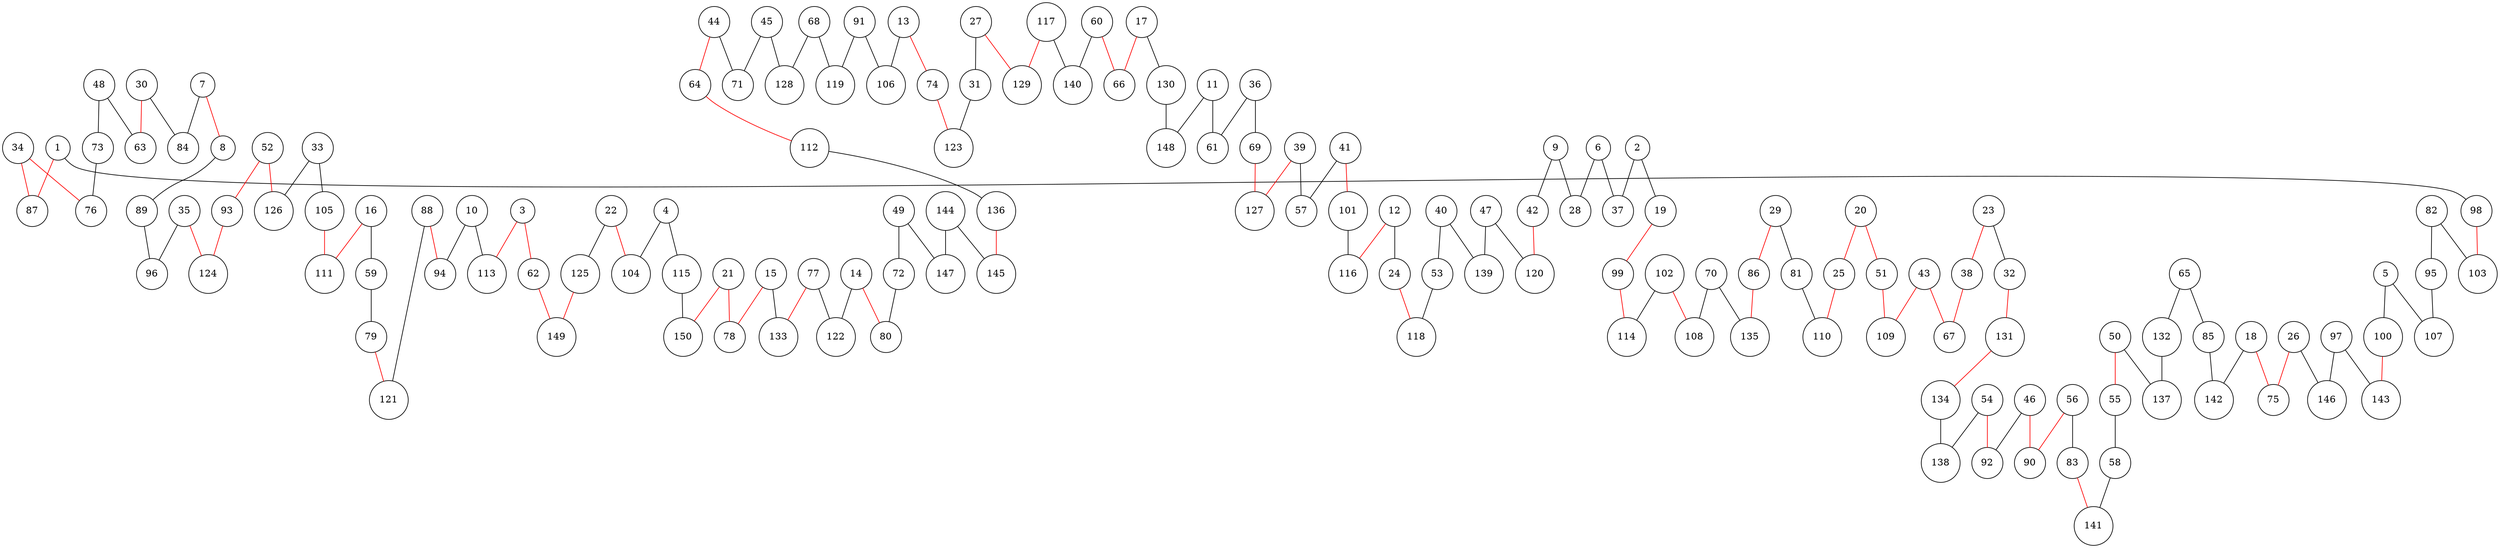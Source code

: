 graph ch150 {
	node [shape=circle fillcolor=white]
	1 [ pos = "1.070403,15.473337!"]
	2 [ pos = "17.502303,14.132669!"]
	3 [ pos = "1.090184,10.096625!"]
	4 [ pos = "1.527918,3.759195!"]
	5 [ pos = "4.090149,18.061076!"]
	6 [ pos = "19.725748,13.395577!"]
	7 [ pos = "3.223497,15.136220!"]
	8 [ pos = "4.045175,14.432919!"]
	9 [ pos = "18.899667,12.749494!"]
	10 [ pos = "2.824434,10.995623!"]
	11 [ pos = "19.938547,5.157585!"]
	12 [ pos = "15.338401,8.211936!"]
	13 [ pos = "5.500969,0.584369!"]
	14 [ pos = "8.084956,6.570059!"]
	15 [ pos = "6.885267,8.048578!"]
	16 [ pos = "7.059753,9.219271!"]
	17 [ pos = "18.576023,1.782125!"]
	18 [ pos = "10.091405,19.063659!"]
	19 [ pos = "18.108887,15.294098!"]
	20 [ pos = "13.960988,12.507889!"]
	21 [ pos = "4.042783,6.530959!"]
	22 [ pos = "0.496421,6.868557!"]
	23 [ pos = "11.366327,6.614630!"]
	24 [ pos = "16.175982,8.073501!"]
	25 [ pos = "13.606060,13.395685!"]
	26 [ pos = "9.218159,15.733723!"]
	27 [ pos = "11.366327,2.137379!"]
	28 [ pos = "19.237331,12.376251!"]
	29 [ pos = "16.331330,15.160349!"]
	30 [ pos = "2.992065,13.804046!"]
	31 [ pos = "10.198446,1.934069!"]
	32 [ pos = "11.447763,7.252775!"]
	33 [ pos = "8.071149,12.203434!"]
	34 [ pos = "1.680444,14.500185!"]
	35 [ pos = "5.425030,13.162452!"]
	36 [ pos = "18.867103,6.479378!"]
	37 [ pos = "18.270090,13.358259!"]
	38 [ pos = "11.865719,6.670250!"]
	39 [ pos = "15.646513,4.621880!"]
	40 [ pos = "17.630354,9.701864!"]
	41 [ pos = "14.148181,4.234848!"]
	42 [ pos = "18.011843,12.392609!"]
	43 [ pos = "13.468938,8.983704!"]
	44 [ pos = "3.952441,3.921676!"]
	45 [ pos = "2.618437,3.145515!"]
	46 [ pos = "11.170158,12.121648!"]
	47 [ pos = "16.158153,12.269814!"]
	48 [ pos = "1.558884,12.538326!"]
	49 [ pos = "9.559195,4.397102!"]
	50 [ pos = "15.182289,17.508351!"]
	51 [ pos = "13.601401,11.029699!"]
	52 [ pos = "6.542394,11.734786!"]
	53 [ pos = "16.536081,9.186936!"]
	54 [ pos = "10.261551,11.563840!"]
	55 [ pos = "13.908183,16.955286!"]
	56 [ pos = "9.811320,14.561400!"]
	57 [ pos = "15.163236,3.936547!"]
	58 [ pos = "14.261036,16.474033!"]
	59 [ pos = "6.413330,8.933551!"]
	60 [ pos = "17.035141,2.339060!"]
	61 [ pos = "18.914176,6.205405!"]
	62 [ pos = "1.249088,8.733548!"]
	63 [ pos = "2.271939,12.750256!"]
	64 [ pos = "6.015869,3.737186!"]
	65 [ pos = "12.358570,17.995009!"]
	66 [ pos = "17.818877,1.978143!"]
	67 [ pos = "12.480229,8.089219!"]
	68 [ pos = "1.698731,1.147273!"]
	69 [ pos = "18.038287,6.585578!"]
	70 [ pos = "16.563128,17.183806!"]
	71 [ pos = "3.369725,3.230125!"]
	72 [ pos = "8.513946,4.754946!"]
	73 [ pos = "0.650838,13.023861!"]
	74 [ pos = "7.425179,0.303629!"]
	75 [ pos = "9.788122,17.136692!"]
	76 [ pos = "0.286649,13.978693!"]
	77 [ pos = "9.014315,7.811661!"]
	78 [ pos = "6.310011,7.721729!"]
	79 [ pos = "5.492731,8.982619!"]
	80 [ pos = "7.762392,6.441175!"]
	81 [ pos = "15.173795,14.411434!"]
	82 [ pos = "1.216036,18.765668!"]
	83 [ pos = "11.325409,15.423468!"]
	84 [ pos = "3.392617,14.544262!"]
	85 [ pos = "11.312941,20.000000!"]
	86 [ pos = "15.982435,16.035927!"]
	87 [ pos = "0.647488,15.045568!"]
	88 [ pos = "3.877925,9.315896!"]
	89 [ pos = "4.044120,13.873387!"]
	90 [ pos = "11.343897,13.173151!"]
	91 [ pos = "2.508785,0.560857!"]
	92 [ pos = "10.018748,12.026605!"]
	93 [ pos = "6.195552,13.336857!"]
	94 [ pos = "3.743152,10.039465!"]
	95 [ pos = "2.076600,18.463202!"]
	96 [ pos = "4.134168,13.077851!"]
	97 [ pos = "6.071797,17.008998!"]
	98 [ pos = "1.427191,15.479799!"]
	99 [ pos = "18.775098,15.956568!"]
	100 [ pos = "5.048883,18.541505!"]
	101 [ pos = "14.306094,5.682120!"]
	102 [ pos = "18.135347,17.520978!"]
	103 [ pos = "1.708378,15.771338!"]
	104 [ pos = "0.434990,4.089678!"]
	105 [ pos = "8.091214,10.762651!"]
	106 [ pos = "4.189593,1.127121!"]
	107 [ pos = "2.912454,18.157671!"]
	108 [ pos = "16.816733,16.599385!"]
	109 [ pos = "13.073289,10.007079!"]
	110 [ pos = "15.366332,13.511332!"]
	111 [ pos = "7.701285,10.506265!"]
	112 [ pos = "6.858946,2.934217!"]
	113 [ pos = "2.529321,10.980131!"]
	114 [ pos = "18.838540,16.695529!"]
	115 [ pos = "2.794301,4.501713!"]
	116 [ pos = "14.484400,6.661607!"]
	117 [ pos = "14.302496,1.855901!"]
	118 [ pos = "16.994222,7.887330!"]
	119 [ pos = "1.893560,0.689934!"]
	120 [ pos = "17.108910,11.852279!"]
	121 [ pos = "4.926364,9.846400!"]
	122 [ pos = "8.562264,7.199885!"]
	123 [ pos = "8.686824,0.601901!"]
	124 [ pos = "5.657935,14.649360!"]
	125 [ pos = "1.601628,6.949344!"]
	126 [ pos = "7.306444,12.833197!"]
	127 [ pos = "17.395079,6.362549!"]
	128 [ pos = "2.009106,2.227835!"]
	129 [ pos = "11.385518,3.418191!"]
	130 [ pos = "18.169060,3.811735!"]
	131 [ pos = "10.817101,7.784879!"]
	132 [ pos = "13.860669,19.357731!"]
	133 [ pos = "7.973012,8.575118!"]
	134 [ pos = "10.911600,10.302055!"]
	135 [ pos = "15.942161,17.020343!"]
	136 [ pos = "7.120674,2.191720!"]
	137 [ pos = "16.093627,19.156603!"]
	138 [ pos = "11.394682,11.225968!"]
	139 [ pos = "16.893844,10.599616!"]
	140 [ pos = "15.959136,0.012005!"]
	141 [ pos = "13.191899,15.167891!"]
	142 [ pos = "10.141679,19.595931!"]
	143 [ pos = "5.536833,19.148170!"]
	144 [ pos = "10.072770,4.012003!"]
	145 [ pos = "8.818241,3.293759!"]
	146 [ pos = "8.565319,15.169705!"]
	147 [ pos = "9.557024,4.350001!"]
	148 [ pos = "19.754931,3.847665!"]
	149 [ pos = "1.374617,7.747062!"]
	150 [ pos = "2.620210,4.756116!"]

	1 -- 87 [color = red]
	1 -- 98 [color = black]
	2 -- 19 [color = black]
	2 -- 37 [color = black]
	3 -- 62 [color = red]
	3 -- 113 [color = red]
	4 -- 104 [color = black]
	4 -- 115 [color = black]
	5 -- 100 [color = black]
	5 -- 107 [color = black]
	6 -- 28 [color = black]
	6 -- 37 [color = black]
	7 -- 8 [color = red]
	7 -- 84 [color = black]
	8 -- 89 [color = black]
	9 -- 28 [color = black]
	9 -- 42 [color = black]
	10 -- 94 [color = black]
	10 -- 113 [color = black]
	11 -- 61 [color = black]
	11 -- 148 [color = black]
	12 -- 24 [color = black]
	12 -- 116 [color = red]
	13 -- 74 [color = red]
	13 -- 106 [color = black]
	14 -- 80 [color = red]
	14 -- 122 [color = black]
	15 -- 78 [color = red]
	15 -- 133 [color = black]
	16 -- 59 [color = black]
	16 -- 111 [color = red]
	17 -- 66 [color = red]
	17 -- 130 [color = black]
	18 -- 75 [color = red]
	18 -- 142 [color = black]
	19 -- 99 [color = red]
	20 -- 25 [color = red]
	20 -- 51 [color = red]
	21 -- 78 [color = red]
	21 -- 150 [color = red]
	22 -- 104 [color = red]
	22 -- 125 [color = black]
	23 -- 32 [color = black]
	23 -- 38 [color = red]
	24 -- 118 [color = red]
	25 -- 110 [color = red]
	26 -- 75 [color = red]
	26 -- 146 [color = black]
	27 -- 31 [color = black]
	27 -- 129 [color = red]
	29 -- 81 [color = black]
	29 -- 86 [color = red]
	30 -- 63 [color = red]
	30 -- 84 [color = black]
	31 -- 123 [color = black]
	32 -- 131 [color = red]
	33 -- 105 [color = black]
	33 -- 126 [color = black]
	34 -- 76 [color = red]
	34 -- 87 [color = red]
	35 -- 96 [color = black]
	35 -- 124 [color = red]
	36 -- 61 [color = black]
	36 -- 69 [color = black]
	38 -- 67 [color = red]
	39 -- 57 [color = black]
	39 -- 127 [color = red]
	40 -- 53 [color = black]
	40 -- 139 [color = black]
	41 -- 57 [color = black]
	41 -- 101 [color = red]
	42 -- 120 [color = red]
	43 -- 67 [color = red]
	43 -- 109 [color = red]
	44 -- 64 [color = red]
	44 -- 71 [color = black]
	45 -- 71 [color = black]
	45 -- 128 [color = black]
	46 -- 90 [color = red]
	46 -- 92 [color = black]
	47 -- 120 [color = black]
	47 -- 139 [color = black]
	48 -- 63 [color = black]
	48 -- 73 [color = black]
	49 -- 72 [color = black]
	49 -- 147 [color = black]
	50 -- 55 [color = red]
	50 -- 137 [color = black]
	51 -- 109 [color = red]
	52 -- 93 [color = red]
	52 -- 126 [color = red]
	53 -- 118 [color = black]
	54 -- 92 [color = red]
	54 -- 138 [color = black]
	55 -- 58 [color = black]
	56 -- 83 [color = black]
	56 -- 90 [color = red]
	58 -- 141 [color = black]
	59 -- 79 [color = black]
	60 -- 66 [color = red]
	60 -- 140 [color = black]
	62 -- 149 [color = red]
	64 -- 112 [color = red]
	65 -- 85 [color = black]
	65 -- 132 [color = black]
	68 -- 119 [color = black]
	68 -- 128 [color = black]
	69 -- 127 [color = red]
	70 -- 108 [color = black]
	70 -- 135 [color = black]
	72 -- 80 [color = black]
	73 -- 76 [color = black]
	74 -- 123 [color = red]
	77 -- 122 [color = black]
	77 -- 133 [color = red]
	79 -- 121 [color = red]
	81 -- 110 [color = black]
	82 -- 95 [color = black]
	82 -- 103 [color = black]
	83 -- 141 [color = red]
	85 -- 142 [color = black]
	86 -- 135 [color = red]
	88 -- 94 [color = red]
	88 -- 121 [color = black]
	89 -- 96 [color = black]
	91 -- 106 [color = black]
	91 -- 119 [color = black]
	93 -- 124 [color = red]
	95 -- 107 [color = black]
	97 -- 143 [color = black]
	97 -- 146 [color = black]
	98 -- 103 [color = red]
	99 -- 114 [color = red]
	100 -- 143 [color = red]
	101 -- 116 [color = black]
	102 -- 108 [color = red]
	102 -- 114 [color = black]
	105 -- 111 [color = red]
	112 -- 136 [color = black]
	115 -- 150 [color = black]
	117 -- 129 [color = red]
	117 -- 140 [color = black]
	125 -- 149 [color = red]
	130 -- 148 [color = black]
	131 -- 134 [color = red]
	132 -- 137 [color = black]
	134 -- 138 [color = black]
	136 -- 145 [color = red]
	144 -- 145 [color = black]
	144 -- 147 [color = black]
}